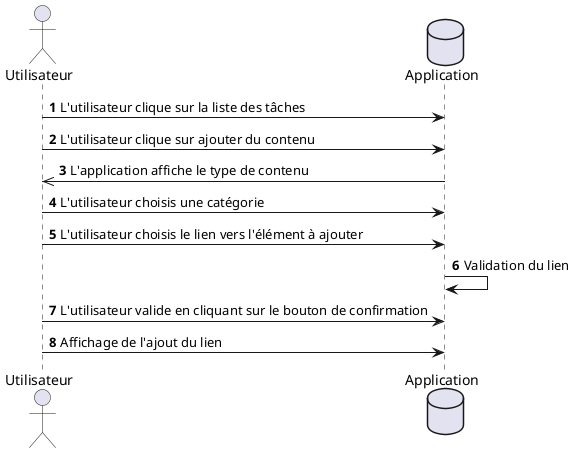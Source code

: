 @startuml
autonumber
actor Utilisateur
database Application
Utilisateur -> Application : L'utilisateur clique sur la liste des tâches
Utilisateur -> Application : L'utilisateur clique sur ajouter du contenu
Application ->> Utilisateur : L'application affiche le type de contenu
Utilisateur -> Application : L'utilisateur choisis une catégorie
Utilisateur -> Application : L'utilisateur choisis le lien vers l'élément à ajouter
Application -> Application : Validation du lien
Utilisateur -> Application : L'utilisateur valide en cliquant sur le bouton de confirmation
Utilisateur -> Application : Affichage de l'ajout du lien
@enduml
